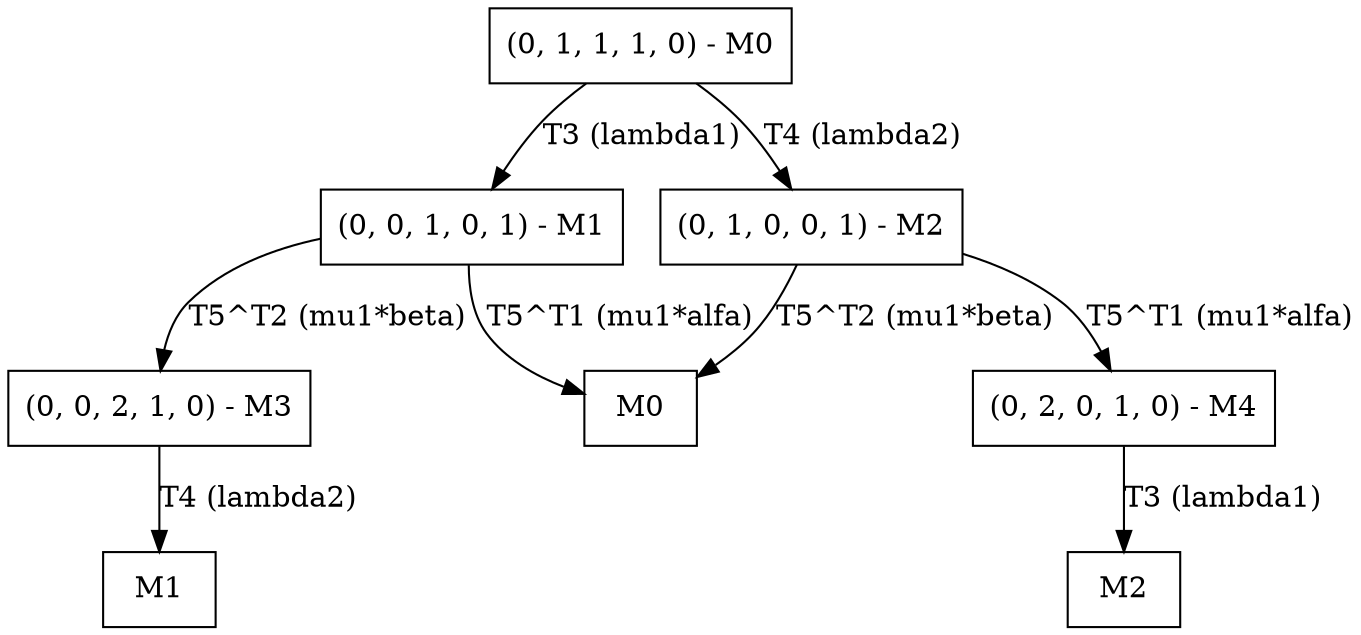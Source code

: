 digraph bintree {
    node [shape = rectangle];
    
    M0 [label="(0, 1, 1, 1, 0) - M0"];
    M1 [label="(0, 0, 1, 0, 1) - M1"];
    M2 [label="(0, 1, 0, 0, 1) - M2"];
    M3 [label="(0, 0, 2, 1, 0) - M3"];
    M4 [label="(0, 2, 0, 1, 0) - M4"];
    M0_e [label="M0"];
    M1_e [label="M1"];
    M2_e [label="M2"];

    M0 -> M1 [label = "T3 (lambda1)"];
    M0 -> M2 [label = "T4 (lambda2)"];
    
    M1 -> M0_e [label = "T5^T1 (mu1*alfa)"];
    M1 -> M3 [label = "T5^T2 (mu1*beta)"];

    M2 -> M0_e [label = "T5^T2 (mu1*beta)"];
    M2 -> M4 [label = "T5^T1 (mu1*alfa)"];

    M3 -> M1_e [label = "T4 (lambda2)"];
    M4 -> M2_e [label = "T3 (lambda1)"];
}

/*
digraph finite_state_machine {
    size="12,5"
    rankdir="TD";
    node [shape = circle];

    M0 [label="(0, 1, 1, 1, 0) - M0"];
    M1 [label="(0, 1, 0, 0, 1) - M1"];
    M2 [label="(0, 0, 1, 0, 1) - M2"];
    M3 [label="(0, 2, 0, 1, 0) - M3"];
    M4 [label="(0, 0, 2, 1, 0) - M4"];

    M0 -> M1 [label = "T4 (lambda2)"];
    M0 -> M2 [label = "T3 (lambda1)"];
    
    M4 -> M2 [label = "T4 (lambda2)"];
    M3 -> M1 [label = "T3 (lambda1)"];
    
    M1 -> M0 [label = "T5^T2 (mu1*beta)"];
    M1 -> M3 [label = "T5^T1 (mu1*alfa)"];

    M2 -> M0 [label = "T5^T1 (mu1*alfa)"];
    M2 -> M4 [label = "T5^T2 (mu1*beta)"];
}
*/
